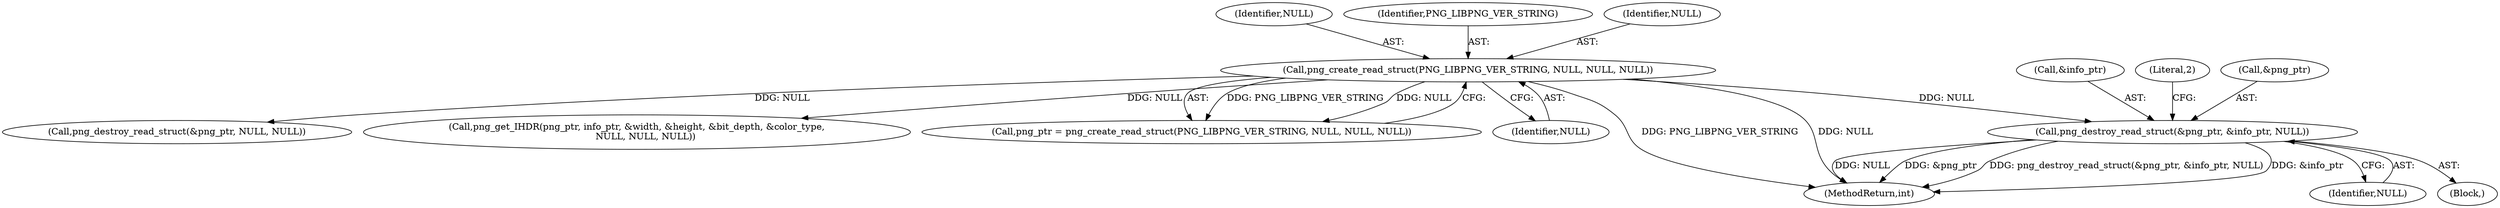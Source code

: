 digraph "1_Android_9d4853418ab2f754c2b63e091c29c5529b8b86ca_1@API" {
"1000161" [label="(Call,png_destroy_read_struct(&png_ptr, &info_ptr, NULL))"];
"1000131" [label="(Call,png_create_read_struct(PNG_LIBPNG_VER_STRING, NULL, NULL, NULL))"];
"1000160" [label="(Block,)"];
"1000202" [label="(MethodReturn,int)"];
"1000149" [label="(Call,png_destroy_read_struct(&png_ptr, NULL, NULL))"];
"1000134" [label="(Identifier,NULL)"];
"1000132" [label="(Identifier,PNG_LIBPNG_VER_STRING)"];
"1000178" [label="(Call,png_get_IHDR(png_ptr, info_ptr, &width, &height, &bit_depth, &color_type,\n      NULL, NULL, NULL))"];
"1000166" [label="(Identifier,NULL)"];
"1000129" [label="(Call,png_ptr = png_create_read_struct(PNG_LIBPNG_VER_STRING, NULL, NULL, NULL))"];
"1000135" [label="(Identifier,NULL)"];
"1000133" [label="(Identifier,NULL)"];
"1000164" [label="(Call,&info_ptr)"];
"1000131" [label="(Call,png_create_read_struct(PNG_LIBPNG_VER_STRING, NULL, NULL, NULL))"];
"1000168" [label="(Literal,2)"];
"1000162" [label="(Call,&png_ptr)"];
"1000161" [label="(Call,png_destroy_read_struct(&png_ptr, &info_ptr, NULL))"];
"1000161" -> "1000160"  [label="AST: "];
"1000161" -> "1000166"  [label="CFG: "];
"1000162" -> "1000161"  [label="AST: "];
"1000164" -> "1000161"  [label="AST: "];
"1000166" -> "1000161"  [label="AST: "];
"1000168" -> "1000161"  [label="CFG: "];
"1000161" -> "1000202"  [label="DDG: &info_ptr"];
"1000161" -> "1000202"  [label="DDG: NULL"];
"1000161" -> "1000202"  [label="DDG: &png_ptr"];
"1000161" -> "1000202"  [label="DDG: png_destroy_read_struct(&png_ptr, &info_ptr, NULL)"];
"1000131" -> "1000161"  [label="DDG: NULL"];
"1000131" -> "1000129"  [label="AST: "];
"1000131" -> "1000135"  [label="CFG: "];
"1000132" -> "1000131"  [label="AST: "];
"1000133" -> "1000131"  [label="AST: "];
"1000134" -> "1000131"  [label="AST: "];
"1000135" -> "1000131"  [label="AST: "];
"1000129" -> "1000131"  [label="CFG: "];
"1000131" -> "1000202"  [label="DDG: PNG_LIBPNG_VER_STRING"];
"1000131" -> "1000202"  [label="DDG: NULL"];
"1000131" -> "1000129"  [label="DDG: PNG_LIBPNG_VER_STRING"];
"1000131" -> "1000129"  [label="DDG: NULL"];
"1000131" -> "1000149"  [label="DDG: NULL"];
"1000131" -> "1000178"  [label="DDG: NULL"];
}
